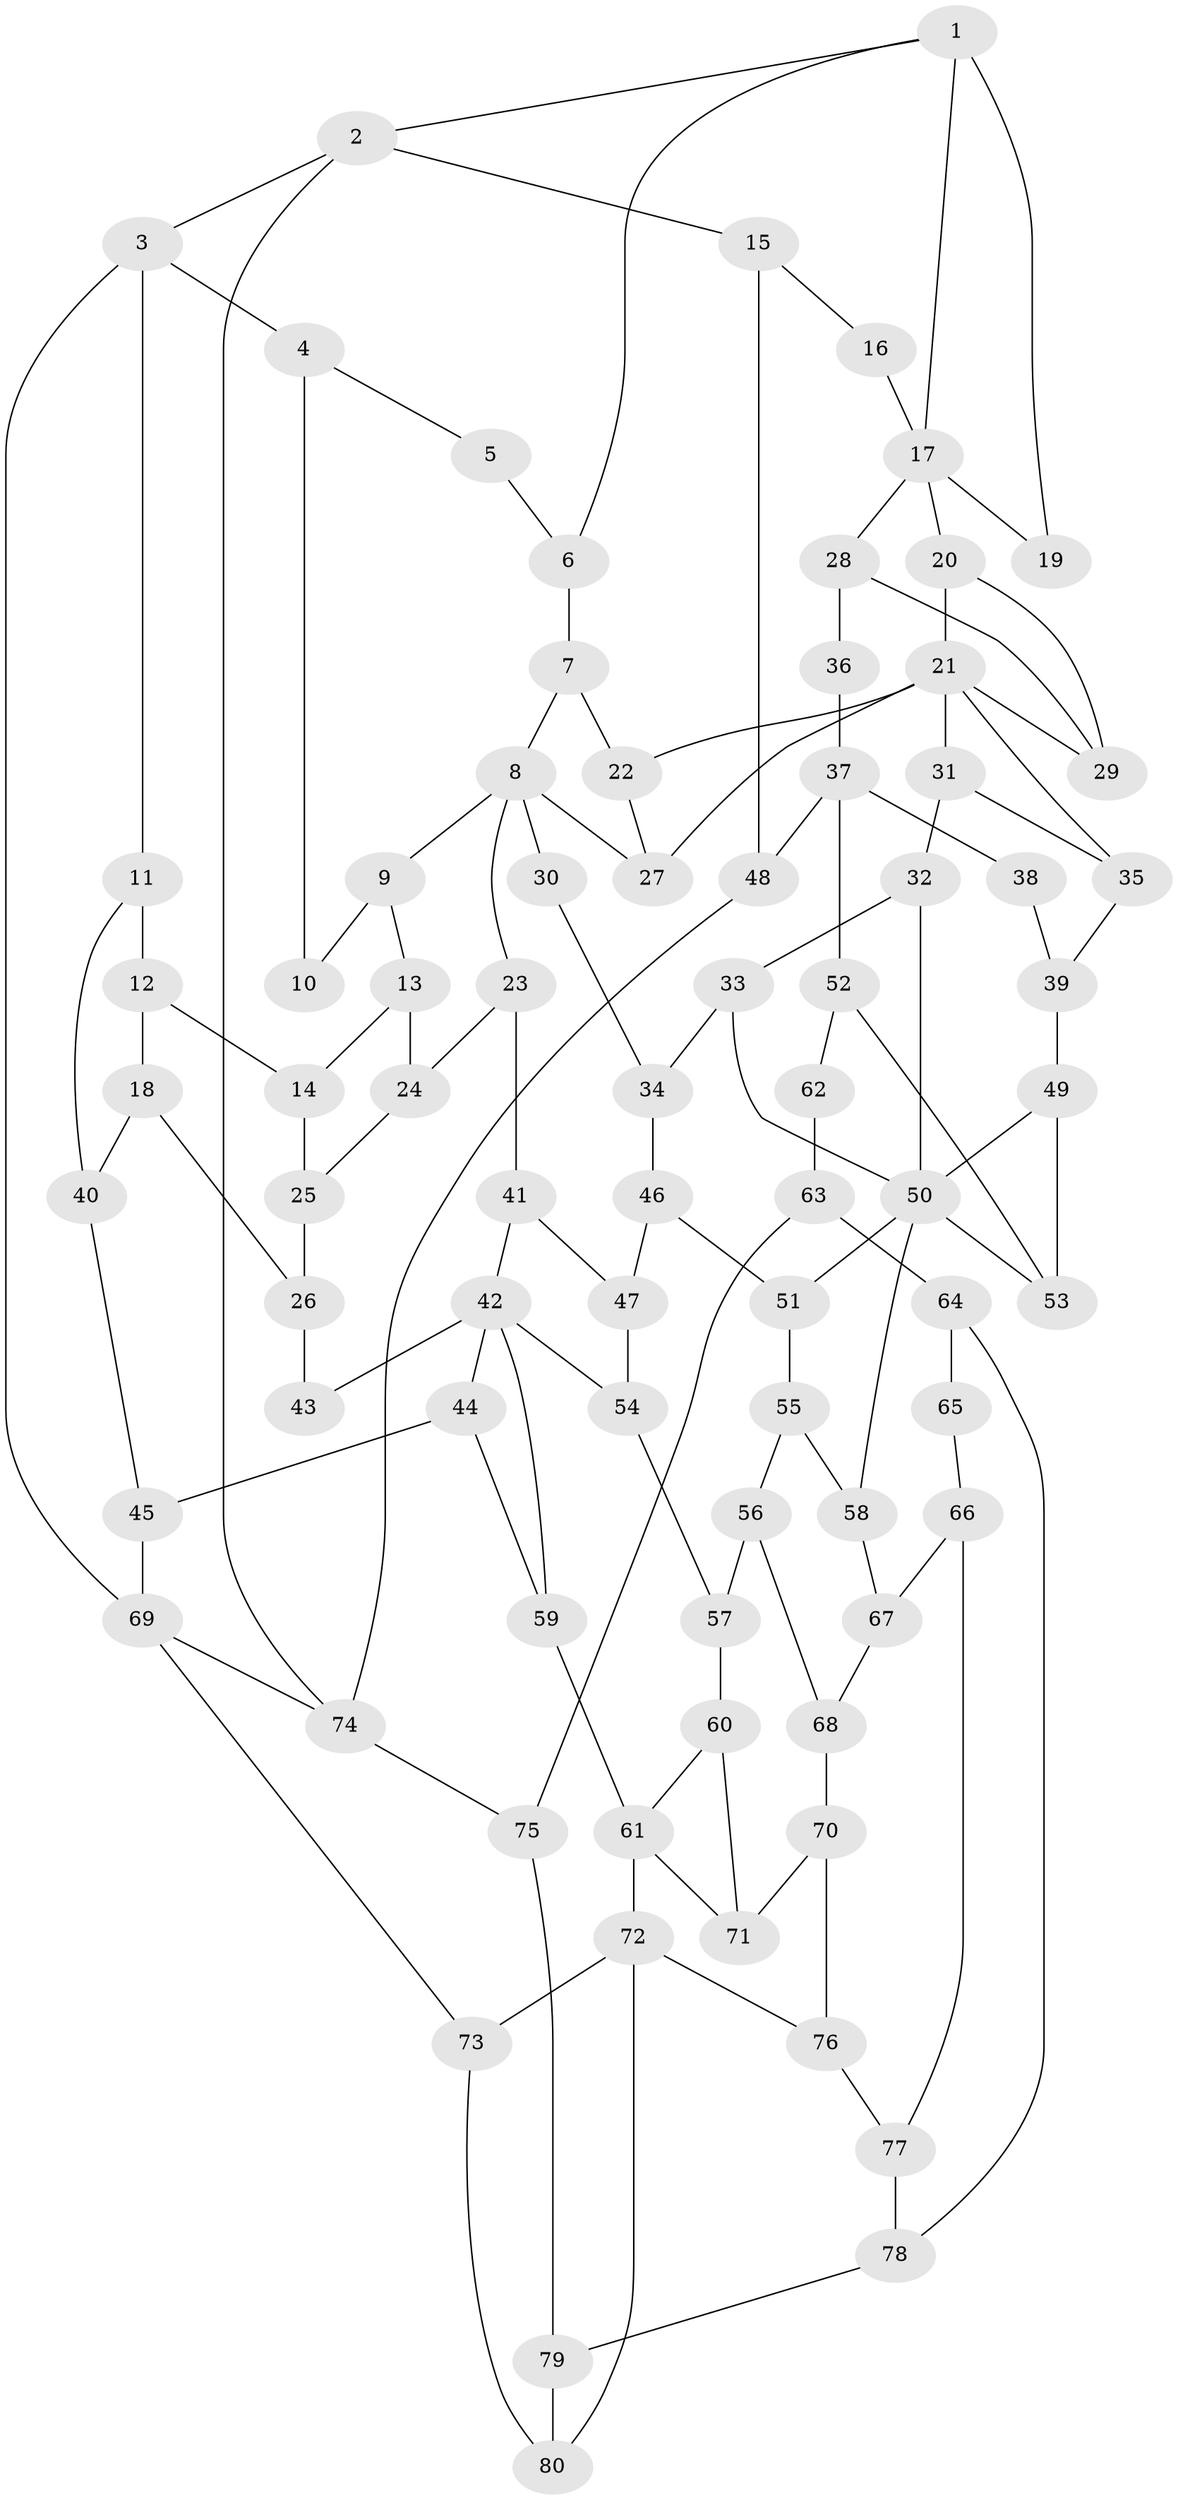 // original degree distribution, {3: 0.02631578947368421, 5: 0.5526315789473685, 6: 0.21052631578947367, 4: 0.21052631578947367}
// Generated by graph-tools (version 1.1) at 2025/54/03/04/25 22:54:41]
// undirected, 80 vertices, 125 edges
graph export_dot {
  node [color=gray90,style=filled];
  1;
  2;
  3;
  4;
  5;
  6;
  7;
  8;
  9;
  10;
  11;
  12;
  13;
  14;
  15;
  16;
  17;
  18;
  19;
  20;
  21;
  22;
  23;
  24;
  25;
  26;
  27;
  28;
  29;
  30;
  31;
  32;
  33;
  34;
  35;
  36;
  37;
  38;
  39;
  40;
  41;
  42;
  43;
  44;
  45;
  46;
  47;
  48;
  49;
  50;
  51;
  52;
  53;
  54;
  55;
  56;
  57;
  58;
  59;
  60;
  61;
  62;
  63;
  64;
  65;
  66;
  67;
  68;
  69;
  70;
  71;
  72;
  73;
  74;
  75;
  76;
  77;
  78;
  79;
  80;
  1 -- 2 [weight=1.0];
  1 -- 6 [weight=1.0];
  1 -- 17 [weight=1.0];
  1 -- 19 [weight=2.0];
  2 -- 3 [weight=1.0];
  2 -- 15 [weight=1.0];
  2 -- 74 [weight=1.0];
  3 -- 4 [weight=1.0];
  3 -- 11 [weight=1.0];
  3 -- 69 [weight=1.0];
  4 -- 5 [weight=1.0];
  4 -- 10 [weight=1.0];
  5 -- 6 [weight=1.0];
  6 -- 7 [weight=1.0];
  7 -- 8 [weight=1.0];
  7 -- 22 [weight=1.0];
  8 -- 9 [weight=1.0];
  8 -- 23 [weight=1.0];
  8 -- 27 [weight=1.0];
  8 -- 30 [weight=2.0];
  9 -- 10 [weight=1.0];
  9 -- 13 [weight=1.0];
  11 -- 12 [weight=1.0];
  11 -- 40 [weight=1.0];
  12 -- 14 [weight=1.0];
  12 -- 18 [weight=2.0];
  13 -- 14 [weight=1.0];
  13 -- 24 [weight=1.0];
  14 -- 25 [weight=1.0];
  15 -- 16 [weight=1.0];
  15 -- 48 [weight=1.0];
  16 -- 17 [weight=2.0];
  17 -- 19 [weight=1.0];
  17 -- 20 [weight=1.0];
  17 -- 28 [weight=1.0];
  18 -- 26 [weight=1.0];
  18 -- 40 [weight=1.0];
  20 -- 21 [weight=1.0];
  20 -- 29 [weight=1.0];
  21 -- 22 [weight=1.0];
  21 -- 27 [weight=1.0];
  21 -- 29 [weight=1.0];
  21 -- 31 [weight=1.0];
  21 -- 35 [weight=1.0];
  22 -- 27 [weight=1.0];
  23 -- 24 [weight=1.0];
  23 -- 41 [weight=1.0];
  24 -- 25 [weight=1.0];
  25 -- 26 [weight=1.0];
  26 -- 43 [weight=1.0];
  28 -- 29 [weight=1.0];
  28 -- 36 [weight=1.0];
  30 -- 34 [weight=1.0];
  31 -- 32 [weight=1.0];
  31 -- 35 [weight=1.0];
  32 -- 33 [weight=1.0];
  32 -- 50 [weight=1.0];
  33 -- 34 [weight=1.0];
  33 -- 50 [weight=1.0];
  34 -- 46 [weight=1.0];
  35 -- 39 [weight=1.0];
  36 -- 37 [weight=2.0];
  37 -- 38 [weight=2.0];
  37 -- 48 [weight=1.0];
  37 -- 52 [weight=1.0];
  38 -- 39 [weight=1.0];
  39 -- 49 [weight=1.0];
  40 -- 45 [weight=1.0];
  41 -- 42 [weight=1.0];
  41 -- 47 [weight=1.0];
  42 -- 43 [weight=2.0];
  42 -- 44 [weight=1.0];
  42 -- 54 [weight=1.0];
  42 -- 59 [weight=1.0];
  44 -- 45 [weight=1.0];
  44 -- 59 [weight=1.0];
  45 -- 69 [weight=1.0];
  46 -- 47 [weight=1.0];
  46 -- 51 [weight=1.0];
  47 -- 54 [weight=1.0];
  48 -- 74 [weight=1.0];
  49 -- 50 [weight=1.0];
  49 -- 53 [weight=1.0];
  50 -- 51 [weight=1.0];
  50 -- 53 [weight=1.0];
  50 -- 58 [weight=1.0];
  51 -- 55 [weight=1.0];
  52 -- 53 [weight=1.0];
  52 -- 62 [weight=1.0];
  54 -- 57 [weight=1.0];
  55 -- 56 [weight=1.0];
  55 -- 58 [weight=1.0];
  56 -- 57 [weight=1.0];
  56 -- 68 [weight=1.0];
  57 -- 60 [weight=1.0];
  58 -- 67 [weight=1.0];
  59 -- 61 [weight=2.0];
  60 -- 61 [weight=1.0];
  60 -- 71 [weight=1.0];
  61 -- 71 [weight=1.0];
  61 -- 72 [weight=2.0];
  62 -- 63 [weight=2.0];
  63 -- 64 [weight=3.0];
  63 -- 75 [weight=1.0];
  64 -- 65 [weight=2.0];
  64 -- 78 [weight=1.0];
  65 -- 66 [weight=1.0];
  66 -- 67 [weight=1.0];
  66 -- 77 [weight=1.0];
  67 -- 68 [weight=1.0];
  68 -- 70 [weight=1.0];
  69 -- 73 [weight=1.0];
  69 -- 74 [weight=1.0];
  70 -- 71 [weight=1.0];
  70 -- 76 [weight=1.0];
  72 -- 73 [weight=1.0];
  72 -- 76 [weight=1.0];
  72 -- 80 [weight=1.0];
  73 -- 80 [weight=1.0];
  74 -- 75 [weight=1.0];
  75 -- 79 [weight=1.0];
  76 -- 77 [weight=1.0];
  77 -- 78 [weight=1.0];
  78 -- 79 [weight=1.0];
  79 -- 80 [weight=1.0];
}
